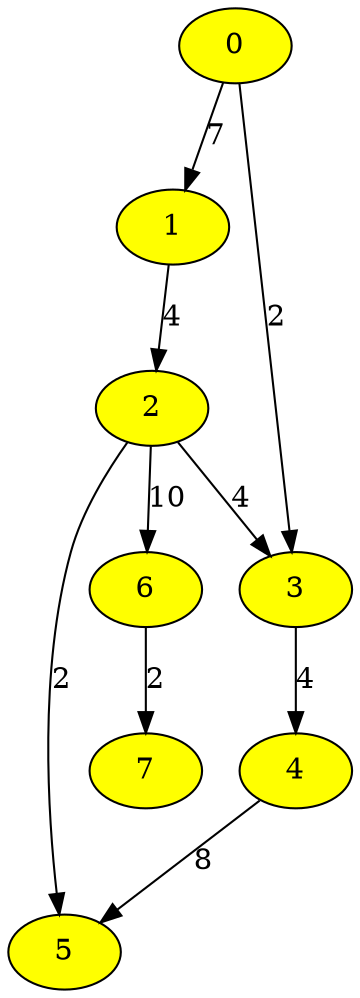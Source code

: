 digraph graphutils
{
  splines=true;
  node [ color = black, fillcolor = white, style = filled ];
  "0" -> "1" [w=7,label=7];
  "0" -> "3" [w=2,label=2];
  "0" [fillcolor="#ffff00"];
  "1" -> "2" [w=4,label=4];
  "1" [fillcolor="#ffff00"];
  "2" -> "3" [w=4,label=4];
  "2" -> "5" [w=2,label=2];
  "2" -> "6" [w=10,label=10];
  "2" [fillcolor="#ffff00"];
  "3" -> "4" [w=4,label=4];
  "3" [fillcolor="#ffff00"];
  "4" -> "5" [w=8,label=8];
  "4" [fillcolor="#ffff00"];
  "5" [fillcolor="#ffff00"];
  "6" -> "7" [w=2,label=2];
  "6" [fillcolor="#ffff00"];
  "7" [fillcolor="#ffff00"];
}
